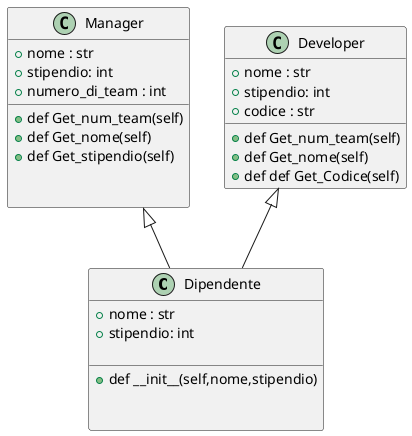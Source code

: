 @startuml a

class Dipendente {
    +nome : str
    +stipendio: int

    __
    +def __init__(self,nome,stipendio)


}
class Manager {
     +nome : str
     +stipendio: int
     +numero_di_team : int 
     __
     +def Get_num_team(self)
     +def Get_nome(self)
     +def Get_stipendio(self)


}
class Developer {
     +nome : str
     +stipendio: int
     +codice : str 
     __
     +def Get_num_team(self)
     +def Get_nome(self)
     +def def Get_Codice(self)
}

    


Manager <|-- Dipendente
Developer <|-- Dipendente

@enduml